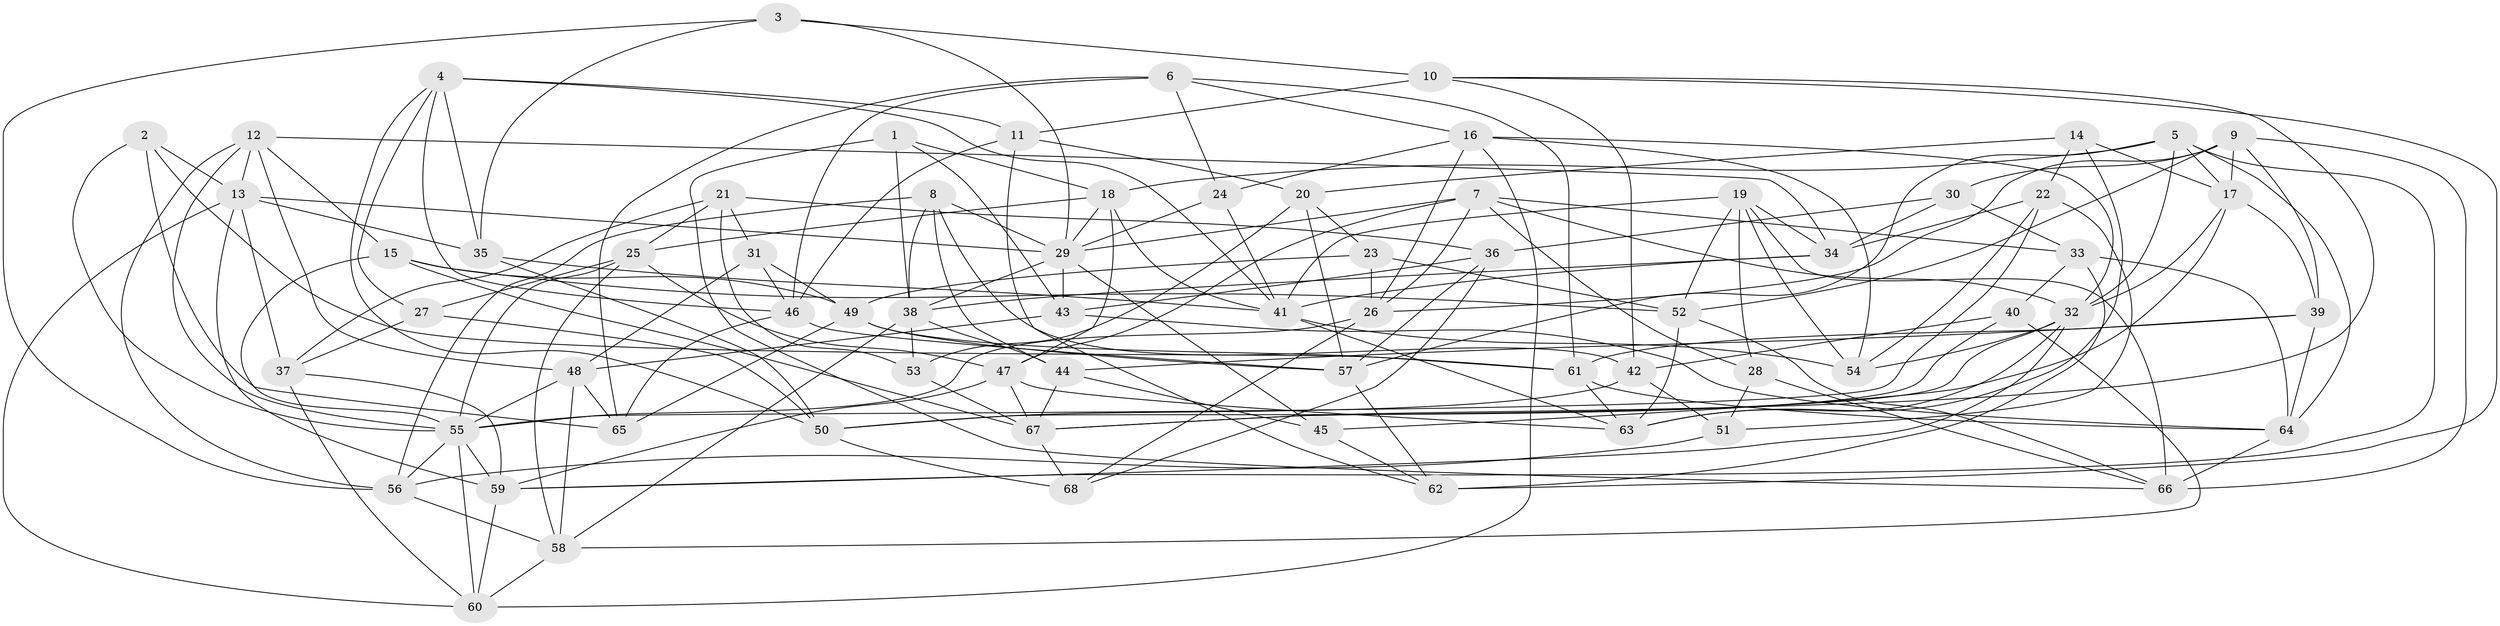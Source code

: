// original degree distribution, {4: 1.0}
// Generated by graph-tools (version 1.1) at 2025/03/03/09/25 03:03:06]
// undirected, 68 vertices, 187 edges
graph export_dot {
graph [start="1"]
  node [color=gray90,style=filled];
  1;
  2;
  3;
  4;
  5;
  6;
  7;
  8;
  9;
  10;
  11;
  12;
  13;
  14;
  15;
  16;
  17;
  18;
  19;
  20;
  21;
  22;
  23;
  24;
  25;
  26;
  27;
  28;
  29;
  30;
  31;
  32;
  33;
  34;
  35;
  36;
  37;
  38;
  39;
  40;
  41;
  42;
  43;
  44;
  45;
  46;
  47;
  48;
  49;
  50;
  51;
  52;
  53;
  54;
  55;
  56;
  57;
  58;
  59;
  60;
  61;
  62;
  63;
  64;
  65;
  66;
  67;
  68;
  1 -- 18 [weight=1.0];
  1 -- 38 [weight=1.0];
  1 -- 43 [weight=1.0];
  1 -- 66 [weight=1.0];
  2 -- 13 [weight=1.0];
  2 -- 55 [weight=1.0];
  2 -- 61 [weight=1.0];
  2 -- 65 [weight=1.0];
  3 -- 10 [weight=1.0];
  3 -- 29 [weight=1.0];
  3 -- 35 [weight=1.0];
  3 -- 56 [weight=1.0];
  4 -- 11 [weight=1.0];
  4 -- 27 [weight=1.0];
  4 -- 35 [weight=1.0];
  4 -- 41 [weight=1.0];
  4 -- 46 [weight=1.0];
  4 -- 50 [weight=1.0];
  5 -- 17 [weight=1.0];
  5 -- 18 [weight=1.0];
  5 -- 32 [weight=1.0];
  5 -- 57 [weight=1.0];
  5 -- 59 [weight=1.0];
  5 -- 64 [weight=1.0];
  6 -- 16 [weight=1.0];
  6 -- 24 [weight=1.0];
  6 -- 46 [weight=1.0];
  6 -- 61 [weight=1.0];
  6 -- 65 [weight=2.0];
  7 -- 26 [weight=1.0];
  7 -- 28 [weight=1.0];
  7 -- 29 [weight=1.0];
  7 -- 32 [weight=1.0];
  7 -- 33 [weight=1.0];
  7 -- 47 [weight=1.0];
  8 -- 29 [weight=2.0];
  8 -- 38 [weight=1.0];
  8 -- 42 [weight=1.0];
  8 -- 44 [weight=1.0];
  8 -- 56 [weight=1.0];
  9 -- 17 [weight=1.0];
  9 -- 26 [weight=1.0];
  9 -- 30 [weight=1.0];
  9 -- 39 [weight=1.0];
  9 -- 52 [weight=1.0];
  9 -- 66 [weight=1.0];
  10 -- 11 [weight=2.0];
  10 -- 42 [weight=1.0];
  10 -- 62 [weight=1.0];
  10 -- 67 [weight=1.0];
  11 -- 20 [weight=1.0];
  11 -- 46 [weight=1.0];
  11 -- 62 [weight=1.0];
  12 -- 13 [weight=1.0];
  12 -- 15 [weight=1.0];
  12 -- 34 [weight=1.0];
  12 -- 48 [weight=1.0];
  12 -- 55 [weight=1.0];
  12 -- 56 [weight=1.0];
  13 -- 29 [weight=1.0];
  13 -- 35 [weight=2.0];
  13 -- 37 [weight=1.0];
  13 -- 59 [weight=1.0];
  13 -- 60 [weight=1.0];
  14 -- 17 [weight=1.0];
  14 -- 20 [weight=1.0];
  14 -- 22 [weight=1.0];
  14 -- 63 [weight=1.0];
  15 -- 49 [weight=1.0];
  15 -- 52 [weight=1.0];
  15 -- 55 [weight=1.0];
  15 -- 67 [weight=2.0];
  16 -- 24 [weight=1.0];
  16 -- 26 [weight=1.0];
  16 -- 32 [weight=1.0];
  16 -- 54 [weight=1.0];
  16 -- 60 [weight=1.0];
  17 -- 32 [weight=1.0];
  17 -- 39 [weight=1.0];
  17 -- 45 [weight=1.0];
  18 -- 25 [weight=1.0];
  18 -- 29 [weight=1.0];
  18 -- 41 [weight=1.0];
  18 -- 47 [weight=1.0];
  19 -- 28 [weight=1.0];
  19 -- 34 [weight=1.0];
  19 -- 41 [weight=1.0];
  19 -- 52 [weight=1.0];
  19 -- 54 [weight=1.0];
  19 -- 66 [weight=1.0];
  20 -- 23 [weight=1.0];
  20 -- 53 [weight=2.0];
  20 -- 57 [weight=1.0];
  21 -- 25 [weight=1.0];
  21 -- 31 [weight=1.0];
  21 -- 36 [weight=1.0];
  21 -- 37 [weight=2.0];
  21 -- 53 [weight=1.0];
  22 -- 34 [weight=1.0];
  22 -- 51 [weight=2.0];
  22 -- 54 [weight=1.0];
  22 -- 55 [weight=1.0];
  23 -- 26 [weight=1.0];
  23 -- 49 [weight=1.0];
  23 -- 52 [weight=1.0];
  24 -- 29 [weight=1.0];
  24 -- 41 [weight=1.0];
  25 -- 27 [weight=1.0];
  25 -- 47 [weight=1.0];
  25 -- 55 [weight=1.0];
  25 -- 58 [weight=1.0];
  26 -- 55 [weight=1.0];
  26 -- 68 [weight=1.0];
  27 -- 37 [weight=1.0];
  27 -- 50 [weight=1.0];
  28 -- 51 [weight=1.0];
  28 -- 66 [weight=1.0];
  29 -- 38 [weight=1.0];
  29 -- 43 [weight=1.0];
  29 -- 45 [weight=1.0];
  30 -- 33 [weight=1.0];
  30 -- 34 [weight=1.0];
  30 -- 36 [weight=1.0];
  31 -- 46 [weight=1.0];
  31 -- 48 [weight=1.0];
  31 -- 49 [weight=1.0];
  32 -- 54 [weight=2.0];
  32 -- 59 [weight=2.0];
  32 -- 63 [weight=1.0];
  32 -- 67 [weight=1.0];
  33 -- 40 [weight=1.0];
  33 -- 62 [weight=2.0];
  33 -- 64 [weight=1.0];
  34 -- 38 [weight=1.0];
  34 -- 41 [weight=1.0];
  35 -- 41 [weight=1.0];
  35 -- 50 [weight=1.0];
  36 -- 43 [weight=2.0];
  36 -- 57 [weight=1.0];
  36 -- 68 [weight=1.0];
  37 -- 59 [weight=1.0];
  37 -- 60 [weight=1.0];
  38 -- 44 [weight=1.0];
  38 -- 53 [weight=2.0];
  38 -- 58 [weight=1.0];
  39 -- 44 [weight=2.0];
  39 -- 61 [weight=1.0];
  39 -- 64 [weight=1.0];
  40 -- 42 [weight=1.0];
  40 -- 50 [weight=1.0];
  40 -- 58 [weight=1.0];
  41 -- 54 [weight=1.0];
  41 -- 63 [weight=1.0];
  42 -- 50 [weight=1.0];
  42 -- 51 [weight=2.0];
  43 -- 48 [weight=1.0];
  43 -- 64 [weight=1.0];
  44 -- 45 [weight=1.0];
  44 -- 67 [weight=1.0];
  45 -- 62 [weight=1.0];
  46 -- 57 [weight=1.0];
  46 -- 65 [weight=1.0];
  47 -- 59 [weight=1.0];
  47 -- 63 [weight=1.0];
  47 -- 67 [weight=1.0];
  48 -- 55 [weight=1.0];
  48 -- 58 [weight=1.0];
  48 -- 65 [weight=1.0];
  49 -- 57 [weight=1.0];
  49 -- 61 [weight=1.0];
  49 -- 65 [weight=1.0];
  50 -- 68 [weight=1.0];
  51 -- 56 [weight=1.0];
  52 -- 63 [weight=1.0];
  52 -- 66 [weight=1.0];
  53 -- 67 [weight=1.0];
  55 -- 56 [weight=1.0];
  55 -- 59 [weight=1.0];
  55 -- 60 [weight=1.0];
  56 -- 58 [weight=1.0];
  57 -- 62 [weight=1.0];
  58 -- 60 [weight=1.0];
  59 -- 60 [weight=1.0];
  61 -- 63 [weight=1.0];
  61 -- 64 [weight=1.0];
  64 -- 66 [weight=1.0];
  67 -- 68 [weight=1.0];
}
